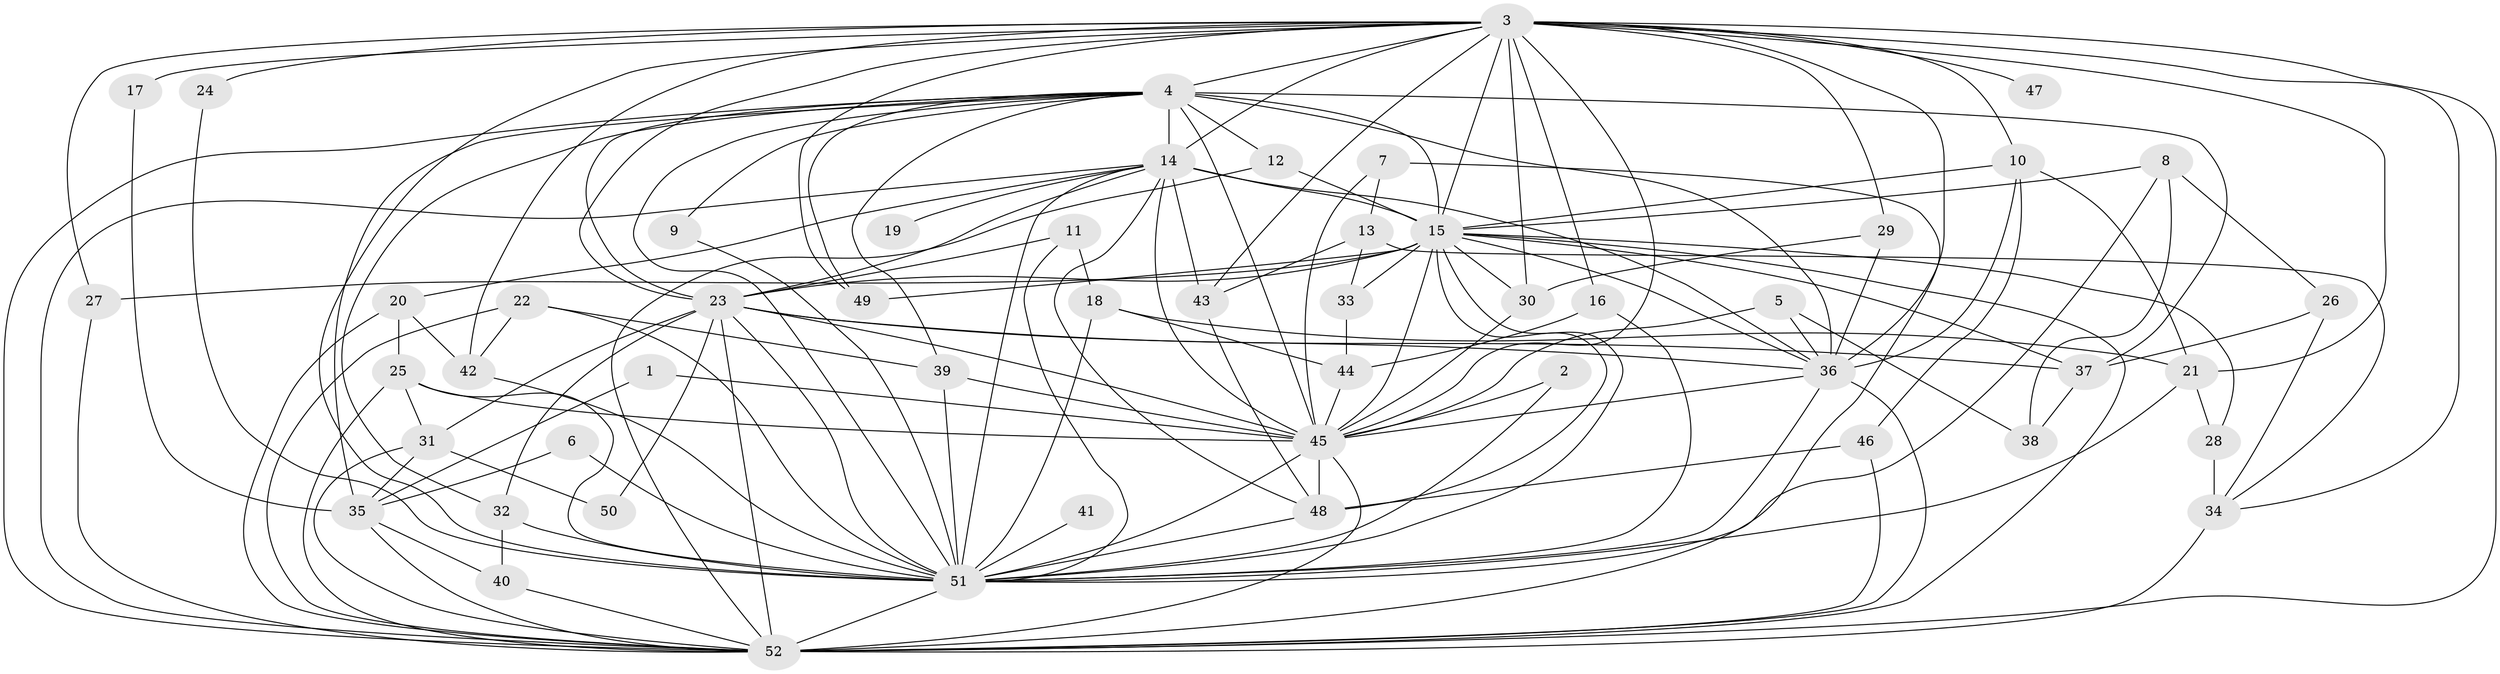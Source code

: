 // original degree distribution, {25: 0.028846153846153848, 17: 0.009615384615384616, 14: 0.009615384615384616, 28: 0.009615384615384616, 16: 0.019230769230769232, 19: 0.009615384615384616, 21: 0.009615384615384616, 4: 0.125, 7: 0.009615384615384616, 8: 0.009615384615384616, 5: 0.038461538461538464, 2: 0.5288461538461539, 3: 0.18269230769230768, 6: 0.009615384615384616}
// Generated by graph-tools (version 1.1) at 2025/01/03/09/25 03:01:26]
// undirected, 52 vertices, 148 edges
graph export_dot {
graph [start="1"]
  node [color=gray90,style=filled];
  1;
  2;
  3;
  4;
  5;
  6;
  7;
  8;
  9;
  10;
  11;
  12;
  13;
  14;
  15;
  16;
  17;
  18;
  19;
  20;
  21;
  22;
  23;
  24;
  25;
  26;
  27;
  28;
  29;
  30;
  31;
  32;
  33;
  34;
  35;
  36;
  37;
  38;
  39;
  40;
  41;
  42;
  43;
  44;
  45;
  46;
  47;
  48;
  49;
  50;
  51;
  52;
  1 -- 35 [weight=1.0];
  1 -- 45 [weight=1.0];
  2 -- 45 [weight=1.0];
  2 -- 51 [weight=1.0];
  3 -- 4 [weight=3.0];
  3 -- 10 [weight=1.0];
  3 -- 14 [weight=1.0];
  3 -- 15 [weight=1.0];
  3 -- 16 [weight=1.0];
  3 -- 17 [weight=1.0];
  3 -- 21 [weight=1.0];
  3 -- 23 [weight=1.0];
  3 -- 24 [weight=1.0];
  3 -- 27 [weight=1.0];
  3 -- 29 [weight=1.0];
  3 -- 30 [weight=2.0];
  3 -- 34 [weight=1.0];
  3 -- 36 [weight=1.0];
  3 -- 42 [weight=1.0];
  3 -- 43 [weight=1.0];
  3 -- 45 [weight=1.0];
  3 -- 47 [weight=1.0];
  3 -- 49 [weight=1.0];
  3 -- 51 [weight=1.0];
  3 -- 52 [weight=1.0];
  4 -- 9 [weight=1.0];
  4 -- 12 [weight=1.0];
  4 -- 14 [weight=3.0];
  4 -- 15 [weight=4.0];
  4 -- 23 [weight=3.0];
  4 -- 32 [weight=1.0];
  4 -- 35 [weight=1.0];
  4 -- 36 [weight=4.0];
  4 -- 37 [weight=1.0];
  4 -- 39 [weight=1.0];
  4 -- 45 [weight=2.0];
  4 -- 49 [weight=1.0];
  4 -- 51 [weight=3.0];
  4 -- 52 [weight=2.0];
  5 -- 36 [weight=1.0];
  5 -- 38 [weight=1.0];
  5 -- 45 [weight=1.0];
  6 -- 35 [weight=1.0];
  6 -- 51 [weight=1.0];
  7 -- 13 [weight=1.0];
  7 -- 45 [weight=1.0];
  7 -- 52 [weight=1.0];
  8 -- 15 [weight=1.0];
  8 -- 26 [weight=1.0];
  8 -- 38 [weight=1.0];
  8 -- 51 [weight=1.0];
  9 -- 51 [weight=1.0];
  10 -- 15 [weight=1.0];
  10 -- 21 [weight=1.0];
  10 -- 36 [weight=1.0];
  10 -- 46 [weight=1.0];
  11 -- 18 [weight=1.0];
  11 -- 23 [weight=1.0];
  11 -- 51 [weight=1.0];
  12 -- 15 [weight=1.0];
  12 -- 52 [weight=1.0];
  13 -- 33 [weight=1.0];
  13 -- 34 [weight=1.0];
  13 -- 43 [weight=1.0];
  14 -- 15 [weight=3.0];
  14 -- 19 [weight=1.0];
  14 -- 20 [weight=1.0];
  14 -- 23 [weight=1.0];
  14 -- 36 [weight=1.0];
  14 -- 43 [weight=1.0];
  14 -- 45 [weight=1.0];
  14 -- 48 [weight=1.0];
  14 -- 51 [weight=1.0];
  14 -- 52 [weight=1.0];
  15 -- 23 [weight=1.0];
  15 -- 27 [weight=1.0];
  15 -- 28 [weight=1.0];
  15 -- 30 [weight=1.0];
  15 -- 33 [weight=1.0];
  15 -- 36 [weight=2.0];
  15 -- 37 [weight=1.0];
  15 -- 45 [weight=1.0];
  15 -- 48 [weight=2.0];
  15 -- 49 [weight=1.0];
  15 -- 51 [weight=1.0];
  15 -- 52 [weight=1.0];
  16 -- 44 [weight=1.0];
  16 -- 51 [weight=1.0];
  17 -- 35 [weight=1.0];
  18 -- 21 [weight=1.0];
  18 -- 44 [weight=1.0];
  18 -- 51 [weight=1.0];
  20 -- 25 [weight=1.0];
  20 -- 42 [weight=1.0];
  20 -- 52 [weight=1.0];
  21 -- 28 [weight=1.0];
  21 -- 51 [weight=1.0];
  22 -- 39 [weight=1.0];
  22 -- 42 [weight=1.0];
  22 -- 51 [weight=1.0];
  22 -- 52 [weight=1.0];
  23 -- 31 [weight=1.0];
  23 -- 32 [weight=1.0];
  23 -- 36 [weight=1.0];
  23 -- 37 [weight=1.0];
  23 -- 45 [weight=1.0];
  23 -- 50 [weight=1.0];
  23 -- 51 [weight=1.0];
  23 -- 52 [weight=1.0];
  24 -- 51 [weight=1.0];
  25 -- 31 [weight=1.0];
  25 -- 45 [weight=1.0];
  25 -- 51 [weight=1.0];
  25 -- 52 [weight=1.0];
  26 -- 34 [weight=1.0];
  26 -- 37 [weight=1.0];
  27 -- 52 [weight=1.0];
  28 -- 34 [weight=1.0];
  29 -- 30 [weight=1.0];
  29 -- 36 [weight=1.0];
  30 -- 45 [weight=2.0];
  31 -- 35 [weight=1.0];
  31 -- 50 [weight=1.0];
  31 -- 52 [weight=1.0];
  32 -- 40 [weight=1.0];
  32 -- 51 [weight=1.0];
  33 -- 44 [weight=1.0];
  34 -- 52 [weight=3.0];
  35 -- 40 [weight=1.0];
  35 -- 52 [weight=2.0];
  36 -- 45 [weight=1.0];
  36 -- 51 [weight=2.0];
  36 -- 52 [weight=2.0];
  37 -- 38 [weight=1.0];
  39 -- 45 [weight=2.0];
  39 -- 51 [weight=1.0];
  40 -- 52 [weight=1.0];
  41 -- 51 [weight=1.0];
  42 -- 51 [weight=1.0];
  43 -- 48 [weight=1.0];
  44 -- 45 [weight=1.0];
  45 -- 48 [weight=1.0];
  45 -- 51 [weight=1.0];
  45 -- 52 [weight=2.0];
  46 -- 48 [weight=1.0];
  46 -- 52 [weight=1.0];
  48 -- 51 [weight=1.0];
  51 -- 52 [weight=1.0];
}
